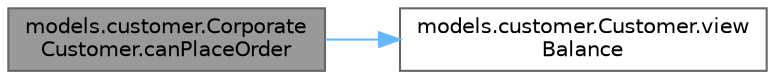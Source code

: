 digraph "models.customer.CorporateCustomer.canPlaceOrder"
{
 // LATEX_PDF_SIZE
  bgcolor="transparent";
  edge [fontname=Helvetica,fontsize=10,labelfontname=Helvetica,labelfontsize=10];
  node [fontname=Helvetica,fontsize=10,shape=box,height=0.2,width=0.4];
  rankdir="LR";
  Node1 [id="Node000001",label="models.customer.Corporate\lCustomer.canPlaceOrder",height=0.2,width=0.4,color="gray40", fillcolor="grey60", style="filled", fontcolor="black",tooltip="Checks if the corporate customer can place an order."];
  Node1 -> Node2 [id="edge1_Node000001_Node000002",color="steelblue1",style="solid",tooltip=" "];
  Node2 [id="Node000002",label="models.customer.Customer.view\lBalance",height=0.2,width=0.4,color="grey40", fillcolor="white", style="filled",URL="$classmodels_1_1customer_1_1_customer.html#ad49c1dee830192f50d3e55bebbf5a22b",tooltip="Returns the customer's balance."];
}
